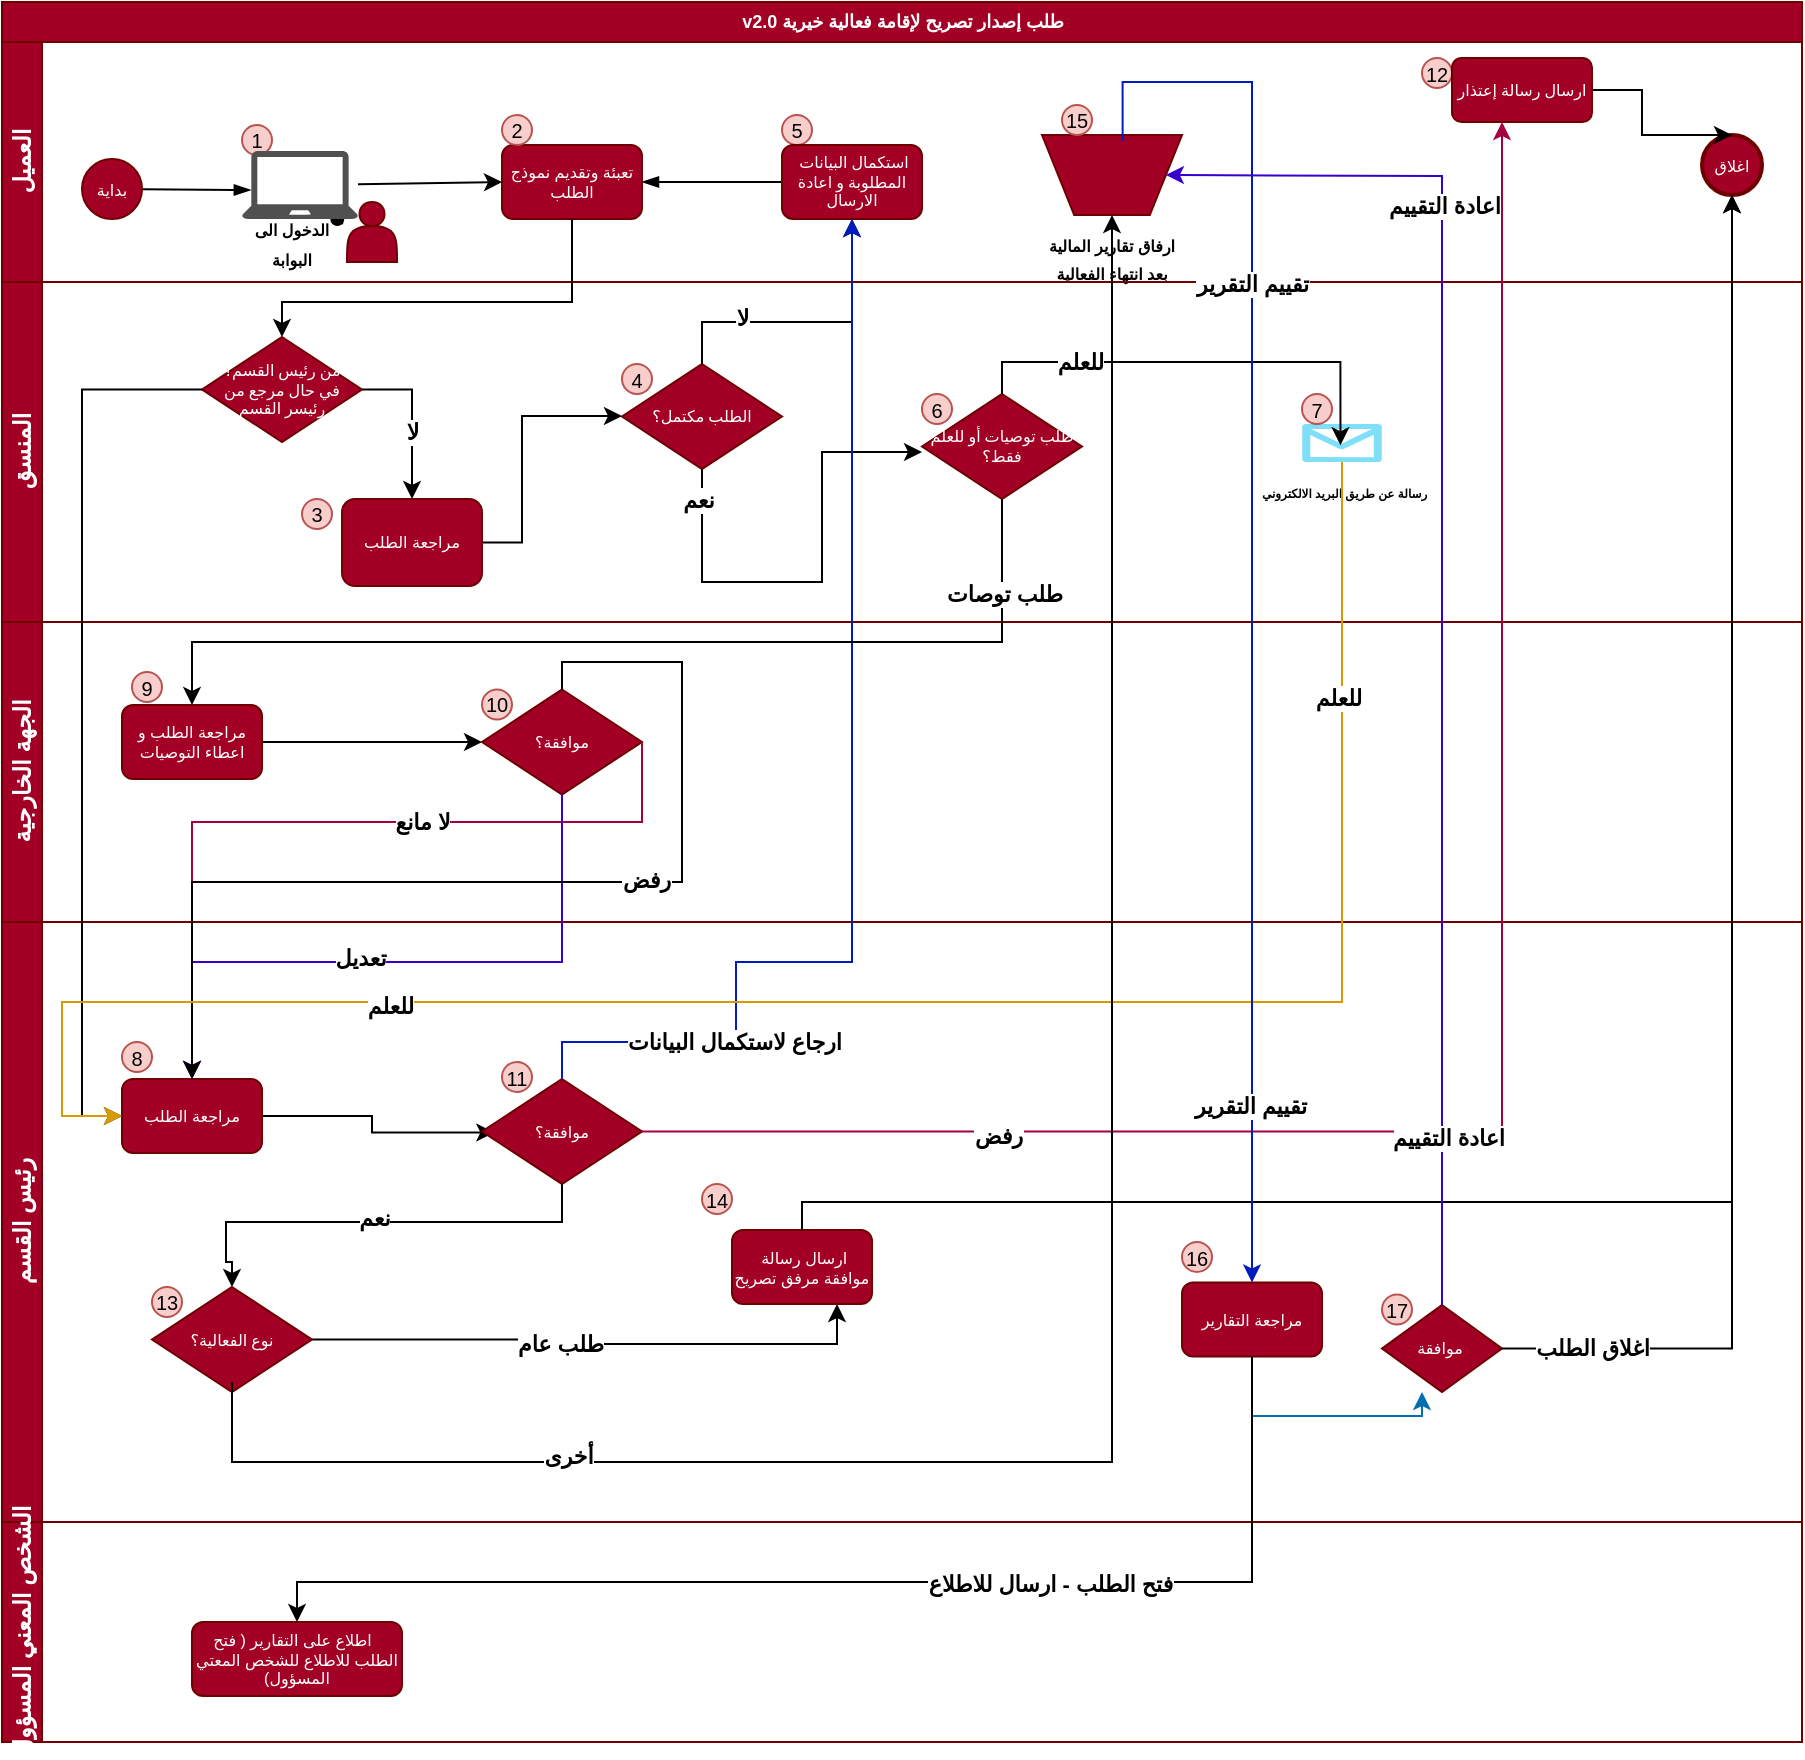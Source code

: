 <mxfile version="13.9.2" type="device"><diagram id="c7488fd3-1785-93aa-aadb-54a6760d102a" name="Page-1"><mxGraphModel dx="1019" dy="456" grid="1" gridSize="10" guides="1" tooltips="1" connect="1" arrows="1" fold="1" page="1" pageScale="1" pageWidth="1654" pageHeight="1169" background="#ffffff" math="0" shadow="0"><root><mxCell id="0"/><mxCell id="1" parent="0"/><mxCell id="2b4e8129b02d487f-1" value="&lt;span lang=&quot;AR-SA&quot; dir=&quot;RTL&quot; style=&quot;line-height: 107% ; font-family: &amp;#34;dubai&amp;#34; , sans-serif&quot;&gt;&lt;font style=&quot;font-size: 9px&quot;&gt;طلب إصدار تصريح لإقامة فعالية خيرية v2.0&lt;/font&gt;&lt;/span&gt;" style="swimlane;html=1;childLayout=stackLayout;horizontal=1;startSize=20;horizontalStack=0;rounded=0;shadow=0;labelBackgroundColor=none;strokeWidth=1;fontFamily=Verdana;fontSize=8;align=center;fillColor=#a20025;strokeColor=#6F0000;fontColor=#ffffff;" parent="1" vertex="1"><mxGeometry x="160" y="90" width="900" height="870" as="geometry"><mxRectangle x="170" y="80" width="280" height="20" as="alternateBounds"/></mxGeometry></mxCell><mxCell id="2b4e8129b02d487f-2" value="العميل" style="swimlane;html=1;startSize=20;horizontal=0;fillColor=#a20025;strokeColor=#6F0000;fontColor=#ffffff;" parent="2b4e8129b02d487f-1" vertex="1"><mxGeometry y="20" width="900" height="120" as="geometry"/></mxCell><mxCell id="KPhhI4xXO0q0EvICIsSK-14" style="edgeStyle=none;rounded=0;jumpStyle=none;orthogonalLoop=1;jettySize=auto;html=1;entryX=1;entryY=0.5;entryDx=0;entryDy=0;endArrow=blockThin;endFill=1;" parent="2b4e8129b02d487f-2" source="2b4e8129b02d487f-9" target="2b4e8129b02d487f-7" edge="1"><mxGeometry relative="1" as="geometry"/></mxCell><mxCell id="KPhhI4xXO0q0EvICIsSK-11" style="edgeStyle=none;rounded=0;jumpStyle=none;orthogonalLoop=1;jettySize=auto;html=1;entryX=0;entryY=0.5;entryDx=0;entryDy=0;endArrow=classic;endFill=1;" parent="2b4e8129b02d487f-2" source="KPhhI4xXO0q0EvICIsSK-3" target="2b4e8129b02d487f-7" edge="1"><mxGeometry relative="1" as="geometry"/></mxCell><mxCell id="KPhhI4xXO0q0EvICIsSK-13" style="edgeStyle=none;rounded=0;jumpStyle=none;orthogonalLoop=1;jettySize=auto;html=1;entryX=0.076;entryY=0.575;entryDx=0;entryDy=0;entryPerimeter=0;endArrow=blockThin;endFill=1;" parent="2b4e8129b02d487f-2" source="2b4e8129b02d487f-5" target="KPhhI4xXO0q0EvICIsSK-3" edge="1"><mxGeometry relative="1" as="geometry"/></mxCell><mxCell id="KPhhI4xXO0q0EvICIsSK-5" style="rounded=0;orthogonalLoop=1;jettySize=auto;html=1;jumpStyle=none;endArrow=oval;endFill=1;" parent="2b4e8129b02d487f-2" target="KPhhI4xXO0q0EvICIsSK-3" edge="1"><mxGeometry relative="1" as="geometry"><mxPoint x="170.397" y="91" as="sourcePoint"/></mxGeometry></mxCell><mxCell id="KPhhI4xXO0q0EvICIsSK-12" value="&lt;font style=&quot;font-size: 10px&quot;&gt;5&lt;/font&gt;" style="ellipse;whiteSpace=wrap;html=1;aspect=fixed;fillColor=#f8cecc;strokeColor=#b85450;" parent="2b4e8129b02d487f-2" vertex="1"><mxGeometry x="390" y="36.5" width="15" height="15" as="geometry"/></mxCell><mxCell id="2b4e8129b02d487f-11" value="اغلاق" style="ellipse;whiteSpace=wrap;html=1;rounded=0;shadow=0;labelBackgroundColor=none;strokeWidth=2;fontFamily=Verdana;fontSize=8;align=center;fillColor=#a20025;strokeColor=#6F0000;fontColor=#ffffff;" parent="2b4e8129b02d487f-2" vertex="1"><mxGeometry x="850" y="46.5" width="30" height="30" as="geometry"/></mxCell><mxCell id="2b4e8129b02d487f-9" value="استكمال البيانات&amp;nbsp; المطلوبة و اعادة الارسال" style="rounded=1;whiteSpace=wrap;html=1;shadow=0;labelBackgroundColor=none;strokeWidth=1;fontFamily=Verdana;fontSize=8;align=center;fillColor=#a20025;strokeColor=#6F0000;fontColor=#ffffff;" parent="2b4e8129b02d487f-2" vertex="1"><mxGeometry x="390" y="51.5" width="70" height="37" as="geometry"/></mxCell><mxCell id="2b4e8129b02d487f-5" value="بداية" style="ellipse;whiteSpace=wrap;html=1;rounded=0;shadow=0;labelBackgroundColor=none;strokeWidth=1;fontFamily=Verdana;fontSize=8;align=center;fillColor=#a20025;strokeColor=#6F0000;fontColor=#ffffff;" parent="2b4e8129b02d487f-2" vertex="1"><mxGeometry x="40" y="58.5" width="30" height="30" as="geometry"/></mxCell><mxCell id="KPhhI4xXO0q0EvICIsSK-7" value="&lt;font style=&quot;font-size: 10px&quot;&gt;1&lt;/font&gt;" style="ellipse;whiteSpace=wrap;html=1;aspect=fixed;fillColor=#f8cecc;strokeColor=#b85450;" parent="2b4e8129b02d487f-2" vertex="1"><mxGeometry x="120" y="41.5" width="15" height="15" as="geometry"/></mxCell><mxCell id="KPhhI4xXO0q0EvICIsSK-3" value="" style="pointerEvents=1;shadow=0;dashed=0;html=1;strokeColor=none;fillColor=#505050;labelPosition=center;verticalLabelPosition=bottom;verticalAlign=top;outlineConnect=0;align=center;shape=mxgraph.office.devices.laptop;" parent="2b4e8129b02d487f-2" vertex="1"><mxGeometry x="120" y="54.5" width="58" height="34" as="geometry"/></mxCell><mxCell id="2b4e8129b02d487f-7" value="&lt;font face=&quot;dubai, sans-serif&quot;&gt;تعبئة وتقديم نموذج الطلب&lt;/font&gt;" style="rounded=1;whiteSpace=wrap;html=1;shadow=0;labelBackgroundColor=none;strokeWidth=1;fontFamily=Verdana;fontSize=8;align=center;fillColor=#a20025;strokeColor=#6F0000;fontColor=#ffffff;" parent="2b4e8129b02d487f-2" vertex="1"><mxGeometry x="250" y="51.5" width="70" height="37" as="geometry"/></mxCell><mxCell id="KPhhI4xXO0q0EvICIsSK-10" value="&lt;font style=&quot;font-size: 10px&quot;&gt;2&lt;/font&gt;" style="ellipse;whiteSpace=wrap;html=1;aspect=fixed;fillColor=#f8cecc;strokeColor=#b85450;" parent="2b4e8129b02d487f-2" vertex="1"><mxGeometry x="250" y="36.5" width="15" height="15" as="geometry"/></mxCell><mxCell id="2vPmhwO70LCvBUlOEUrR-254" value="&lt;font style=&quot;font-size: 10px&quot;&gt;12&lt;/font&gt;" style="ellipse;whiteSpace=wrap;html=1;aspect=fixed;fillColor=#f8cecc;strokeColor=#b85450;" parent="2b4e8129b02d487f-2" vertex="1"><mxGeometry x="710" y="8" width="15" height="15" as="geometry"/></mxCell><mxCell id="9qjWYKIaZQUtVUHGMUiL-28" style="edgeStyle=orthogonalEdgeStyle;rounded=0;orthogonalLoop=1;jettySize=auto;html=1;entryX=0.5;entryY=0;entryDx=0;entryDy=0;exitX=1;exitY=0.5;exitDx=0;exitDy=0;" parent="2b4e8129b02d487f-2" source="2vPmhwO70LCvBUlOEUrR-251" target="2b4e8129b02d487f-11" edge="1"><mxGeometry relative="1" as="geometry"><Array as="points"><mxPoint x="820" y="24"/></Array></mxGeometry></mxCell><mxCell id="2vPmhwO70LCvBUlOEUrR-251" value="ارسال رسالة إعتذار" style="whiteSpace=wrap;html=1;rounded=1;shadow=0;fontFamily=Verdana;fontSize=8;fontColor=#ffffff;strokeColor=#6F0000;strokeWidth=1;fillColor=#a20025;" parent="2b4e8129b02d487f-2" vertex="1"><mxGeometry x="725" y="8" width="70" height="32" as="geometry"/></mxCell><mxCell id="2vPmhwO70LCvBUlOEUrR-1" value="" style="shape=actor;whiteSpace=wrap;html=1;fillColor=#a20025;strokeColor=#6F0000;fontColor=#ffffff;" parent="2b4e8129b02d487f-2" vertex="1"><mxGeometry x="172.5" y="80" width="25" height="30" as="geometry"/></mxCell><mxCell id="KPhhI4xXO0q0EvICIsSK-6" value="&lt;font style=&quot;font-size: 8px&quot;&gt;&lt;b&gt;الدخول الى البوابة&lt;/b&gt;&lt;/font&gt;" style="text;html=1;strokeColor=none;fillColor=none;align=center;verticalAlign=middle;whiteSpace=wrap;rounded=0;" parent="2b4e8129b02d487f-2" vertex="1"><mxGeometry x="120" y="90" width="50" height="20" as="geometry"/></mxCell><mxCell id="_yqVlONBpQ-0yX5bSwiw-34" value="&lt;font color=&quot;#000000&quot; size=&quot;1&quot;&gt;&lt;b style=&quot;font-size: 8px&quot;&gt;ارفاق تقارير المالية بعد انتهاء الفعالية&lt;/b&gt;&lt;/font&gt;" style="verticalLabelPosition=bottom;verticalAlign=top;html=1;shape=trapezoid;perimeter=trapezoidPerimeter;whiteSpace=wrap;size=0.23;arcSize=10;flipV=1;fillColor=#a20025;strokeColor=#6F0000;fontColor=#ffffff;" parent="2b4e8129b02d487f-2" vertex="1"><mxGeometry x="520" y="46.5" width="70" height="40" as="geometry"/></mxCell><mxCell id="_yqVlONBpQ-0yX5bSwiw-37" value="&lt;font style=&quot;font-size: 10px&quot;&gt;15&lt;/font&gt;" style="ellipse;whiteSpace=wrap;html=1;aspect=fixed;fillColor=#f8cecc;strokeColor=#b85450;" parent="2b4e8129b02d487f-2" vertex="1"><mxGeometry x="530" y="31.5" width="15" height="15" as="geometry"/></mxCell><mxCell id="2b4e8129b02d487f-3" value="المنسق" style="swimlane;html=1;startSize=20;horizontal=0;fillColor=#a20025;strokeColor=#6F0000;fontColor=#ffffff;" parent="2b4e8129b02d487f-1" vertex="1"><mxGeometry y="140" width="900" height="170" as="geometry"><mxRectangle y="140" width="760" height="20" as="alternateBounds"/></mxGeometry></mxCell><mxCell id="2vPmhwO70LCvBUlOEUrR-104" value="&lt;font style=&quot;font-size: 10px&quot;&gt;4&lt;/font&gt;" style="ellipse;whiteSpace=wrap;html=1;aspect=fixed;fillColor=#f8cecc;strokeColor=#b85450;" parent="2b4e8129b02d487f-3" vertex="1"><mxGeometry x="310" y="41" width="15" height="15" as="geometry"/></mxCell><mxCell id="KPhhI4xXO0q0EvICIsSK-17" value="&lt;font style=&quot;font-size: 10px&quot;&gt;3&lt;/font&gt;" style="ellipse;whiteSpace=wrap;html=1;aspect=fixed;fillColor=#f8cecc;strokeColor=#b85450;" parent="2b4e8129b02d487f-3" vertex="1"><mxGeometry x="150" y="108.5" width="15" height="15" as="geometry"/></mxCell><mxCell id="2vPmhwO70LCvBUlOEUrR-84" value="الطلب مكتمل؟" style="strokeWidth=1;html=1;shape=mxgraph.flowchart.decision;whiteSpace=wrap;rounded=1;shadow=0;labelBackgroundColor=none;fontFamily=Verdana;fontSize=8;align=center;fillColor=#a20025;strokeColor=#6F0000;fontColor=#ffffff;" parent="2b4e8129b02d487f-3" vertex="1"><mxGeometry x="310" y="41" width="80" height="52.5" as="geometry"/></mxCell><mxCell id="NlYpHI1q_w7bWbI7-Xtg-11" style="edgeStyle=orthogonalEdgeStyle;rounded=0;orthogonalLoop=1;jettySize=auto;html=1;exitX=1;exitY=0.5;exitDx=0;exitDy=0;" parent="2b4e8129b02d487f-3" source="2b4e8129b02d487f-12" target="2vPmhwO70LCvBUlOEUrR-84" edge="1"><mxGeometry relative="1" as="geometry"><Array as="points"><mxPoint x="260" y="130"/><mxPoint x="260" y="67"/></Array></mxGeometry></mxCell><mxCell id="2b4e8129b02d487f-12" value="&lt;font face=&quot;dubai, sans-serif&quot;&gt;مراجعة الطلب&lt;/font&gt;" style="rounded=1;whiteSpace=wrap;html=1;shadow=0;labelBackgroundColor=none;strokeWidth=1;fontFamily=Verdana;fontSize=8;align=center;fillColor=#a20025;strokeColor=#6F0000;fontColor=#ffffff;" parent="2b4e8129b02d487f-3" vertex="1"><mxGeometry x="170" y="108.5" width="70" height="43.5" as="geometry"/></mxCell><mxCell id="NlYpHI1q_w7bWbI7-Xtg-9" style="edgeStyle=orthogonalEdgeStyle;rounded=0;orthogonalLoop=1;jettySize=auto;html=1;exitX=1;exitY=0.5;exitDx=0;exitDy=0;exitPerimeter=0;" parent="2b4e8129b02d487f-3" source="NlYpHI1q_w7bWbI7-Xtg-1" target="2b4e8129b02d487f-12" edge="1"><mxGeometry relative="1" as="geometry"/></mxCell><mxCell id="NlYpHI1q_w7bWbI7-Xtg-10" value="&lt;b&gt;لا&lt;/b&gt;" style="edgeLabel;html=1;align=center;verticalAlign=middle;resizable=0;points=[];" parent="NlYpHI1q_w7bWbI7-Xtg-9" vertex="1" connectable="0"><mxGeometry x="0.138" relative="1" as="geometry"><mxPoint as="offset"/></mxGeometry></mxCell><mxCell id="NlYpHI1q_w7bWbI7-Xtg-1" value="من رئيس القسم؟&lt;br&gt;في حال مرجع من رئيسر القسم" style="strokeWidth=1;html=1;shape=mxgraph.flowchart.decision;whiteSpace=wrap;rounded=1;shadow=0;labelBackgroundColor=none;fontFamily=Verdana;fontSize=8;align=center;fillColor=#a20025;strokeColor=#6F0000;fontColor=#ffffff;" parent="2b4e8129b02d487f-3" vertex="1"><mxGeometry x="100" y="27.5" width="80" height="52.5" as="geometry"/></mxCell><mxCell id="_yqVlONBpQ-0yX5bSwiw-1" value="طلب توصيات أو للعلم فقط؟" style="strokeWidth=1;html=1;shape=mxgraph.flowchart.decision;whiteSpace=wrap;rounded=1;shadow=0;labelBackgroundColor=none;fontFamily=Verdana;fontSize=8;align=center;fillColor=#a20025;strokeColor=#6F0000;fontColor=#ffffff;" parent="2b4e8129b02d487f-3" vertex="1"><mxGeometry x="460" y="56" width="80" height="52.5" as="geometry"/></mxCell><mxCell id="79bHaIBSPakPz-lA5chX-1" style="edgeStyle=orthogonalEdgeStyle;rounded=0;orthogonalLoop=1;jettySize=auto;html=1;exitX=0.5;exitY=1;exitDx=0;exitDy=0;exitPerimeter=0;" parent="2b4e8129b02d487f-3" source="2vPmhwO70LCvBUlOEUrR-84" target="_yqVlONBpQ-0yX5bSwiw-1" edge="1"><mxGeometry relative="1" as="geometry"><Array as="points"><mxPoint x="350" y="150"/><mxPoint x="410" y="150"/><mxPoint x="410" y="85"/></Array></mxGeometry></mxCell><mxCell id="79bHaIBSPakPz-lA5chX-2" value="&lt;b&gt;نعم&lt;/b&gt;" style="edgeLabel;html=1;align=center;verticalAlign=middle;resizable=0;points=[];" parent="79bHaIBSPakPz-lA5chX-1" vertex="1" connectable="0"><mxGeometry x="-0.864" y="-2" relative="1" as="geometry"><mxPoint as="offset"/></mxGeometry></mxCell><mxCell id="_yqVlONBpQ-0yX5bSwiw-3" value="&lt;span lang=&quot;AR-SA&quot; dir=&quot;RTL&quot; style=&quot;line-height: 107% ; font-family: &amp;#34;dubai&amp;#34; , sans-serif&quot;&gt;&lt;b&gt;&lt;font style=&quot;font-size: 6px&quot;&gt;رسالة عن طريق البريد الالكتروني&amp;nbsp;&lt;/font&gt;&lt;/b&gt;&lt;/span&gt;" style="verticalLabelPosition=bottom;html=1;verticalAlign=top;align=center;strokeColor=none;fillColor=#00BEF2;shape=mxgraph.azure.message;pointerEvents=1;" parent="2b4e8129b02d487f-3" vertex="1"><mxGeometry x="650" y="71" width="40" height="19" as="geometry"/></mxCell><mxCell id="_yqVlONBpQ-0yX5bSwiw-7" style="edgeStyle=orthogonalEdgeStyle;rounded=0;orthogonalLoop=1;jettySize=auto;html=1;entryX=0.481;entryY=0.557;entryDx=0;entryDy=0;entryPerimeter=0;exitX=0.5;exitY=0;exitDx=0;exitDy=0;exitPerimeter=0;" parent="2b4e8129b02d487f-3" source="_yqVlONBpQ-0yX5bSwiw-1" target="_yqVlONBpQ-0yX5bSwiw-3" edge="1"><mxGeometry relative="1" as="geometry"><mxPoint x="540" y="76.014" as="sourcePoint"/><mxPoint x="616.96" y="74.524" as="targetPoint"/><Array as="points"><mxPoint x="500" y="40"/><mxPoint x="669" y="40"/></Array></mxGeometry></mxCell><mxCell id="_yqVlONBpQ-0yX5bSwiw-10" value="&lt;b&gt;للعلم&lt;/b&gt;" style="edgeLabel;html=1;align=center;verticalAlign=middle;resizable=0;points=[];" parent="_yqVlONBpQ-0yX5bSwiw-7" vertex="1" connectable="0"><mxGeometry x="0.185" y="32" relative="1" as="geometry"><mxPoint x="-79.64" y="32" as="offset"/></mxGeometry></mxCell><mxCell id="_yqVlONBpQ-0yX5bSwiw-14" value="&lt;font style=&quot;font-size: 10px&quot;&gt;6&lt;/font&gt;" style="ellipse;whiteSpace=wrap;html=1;aspect=fixed;fillColor=#f8cecc;strokeColor=#b85450;" parent="2b4e8129b02d487f-3" vertex="1"><mxGeometry x="460" y="56" width="15" height="15" as="geometry"/></mxCell><mxCell id="_yqVlONBpQ-0yX5bSwiw-15" value="&lt;font style=&quot;font-size: 10px&quot;&gt;7&lt;/font&gt;" style="ellipse;whiteSpace=wrap;html=1;aspect=fixed;fillColor=#f8cecc;strokeColor=#b85450;" parent="2b4e8129b02d487f-3" vertex="1"><mxGeometry x="650" y="56" width="15" height="15" as="geometry"/></mxCell><mxCell id="2vPmhwO70LCvBUlOEUrR-54" value="الجهة الخارجية" style="swimlane;html=1;startSize=20;horizontal=0;fillColor=#a20025;strokeColor=#6F0000;fontColor=#ffffff;" parent="2b4e8129b02d487f-1" vertex="1"><mxGeometry y="310" width="900" height="150" as="geometry"/></mxCell><mxCell id="2vPmhwO70LCvBUlOEUrR-58" value="&lt;font style=&quot;font-size: 10px&quot;&gt;9&lt;/font&gt;" style="ellipse;whiteSpace=wrap;html=1;aspect=fixed;fillColor=#f8cecc;strokeColor=#b85450;" parent="2vPmhwO70LCvBUlOEUrR-54" vertex="1"><mxGeometry x="65" y="25" width="15" height="15" as="geometry"/></mxCell><mxCell id="2vPmhwO70LCvBUlOEUrR-109" style="edgeStyle=orthogonalEdgeStyle;rounded=0;orthogonalLoop=1;jettySize=auto;html=1;fontSize=8;" parent="2vPmhwO70LCvBUlOEUrR-54" source="2vPmhwO70LCvBUlOEUrR-59" target="2vPmhwO70LCvBUlOEUrR-108" edge="1"><mxGeometry relative="1" as="geometry"/></mxCell><mxCell id="2vPmhwO70LCvBUlOEUrR-112" value="&lt;font style=&quot;font-size: 10px&quot;&gt;10&lt;/font&gt;" style="ellipse;whiteSpace=wrap;html=1;aspect=fixed;fillColor=#f8cecc;strokeColor=#b85450;" parent="2vPmhwO70LCvBUlOEUrR-54" vertex="1"><mxGeometry x="240" y="33.75" width="15" height="15" as="geometry"/></mxCell><mxCell id="2vPmhwO70LCvBUlOEUrR-108" value="موافقة؟" style="strokeWidth=1;html=1;shape=mxgraph.flowchart.decision;whiteSpace=wrap;rounded=1;shadow=0;labelBackgroundColor=none;fontFamily=Verdana;fontSize=8;align=center;fillColor=#a20025;strokeColor=#6F0000;fontColor=#ffffff;" parent="2vPmhwO70LCvBUlOEUrR-54" vertex="1"><mxGeometry x="240" y="33.75" width="80" height="52.5" as="geometry"/></mxCell><mxCell id="2vPmhwO70LCvBUlOEUrR-59" value="&lt;span lang=&quot;AR-SA&quot; dir=&quot;RTL&quot; style=&quot;line-height: 107% ; font-family: &amp;#34;dubai&amp;#34; , sans-serif&quot;&gt;&lt;font style=&quot;font-size: 8px&quot;&gt;مراجعة الطلب و اعطاء التوصيات&lt;/font&gt;&lt;/span&gt;" style="rounded=1;whiteSpace=wrap;html=1;shadow=0;labelBackgroundColor=none;strokeWidth=1;fontFamily=Verdana;fontSize=8;align=center;fillColor=#a20025;strokeColor=#6F0000;fontColor=#ffffff;" parent="2vPmhwO70LCvBUlOEUrR-54" vertex="1"><mxGeometry x="60" y="41.5" width="70" height="37" as="geometry"/></mxCell><mxCell id="9qjWYKIaZQUtVUHGMUiL-2" style="edgeStyle=orthogonalEdgeStyle;rounded=0;orthogonalLoop=1;jettySize=auto;html=1;entryX=0.5;entryY=1;entryDx=0;entryDy=0;" parent="2b4e8129b02d487f-1" source="2vPmhwO70LCvBUlOEUrR-84" target="2b4e8129b02d487f-9" edge="1"><mxGeometry relative="1" as="geometry"><Array as="points"><mxPoint x="350" y="160"/><mxPoint x="425" y="160"/></Array></mxGeometry></mxCell><mxCell id="9qjWYKIaZQUtVUHGMUiL-3" value="&lt;b&gt;لا&lt;/b&gt;" style="edgeLabel;html=1;align=center;verticalAlign=middle;resizable=0;points=[];" parent="9qjWYKIaZQUtVUHGMUiL-2" vertex="1" connectable="0"><mxGeometry x="-0.454" y="2" relative="1" as="geometry"><mxPoint as="offset"/></mxGeometry></mxCell><mxCell id="Q4lTZ7tScbixVf-MBjZn-1" value="رئيس القسم" style="swimlane;html=1;startSize=20;horizontal=0;fillColor=#a20025;strokeColor=#6F0000;fontColor=#ffffff;" parent="2b4e8129b02d487f-1" vertex="1"><mxGeometry y="460" width="900" height="300" as="geometry"/></mxCell><mxCell id="Q4lTZ7tScbixVf-MBjZn-3" value="&lt;font style=&quot;font-size: 10px&quot;&gt;8&lt;/font&gt;" style="ellipse;whiteSpace=wrap;html=1;aspect=fixed;fillColor=#f8cecc;strokeColor=#b85450;" parent="Q4lTZ7tScbixVf-MBjZn-1" vertex="1"><mxGeometry x="60" y="60" width="15" height="15" as="geometry"/></mxCell><mxCell id="Q4lTZ7tScbixVf-MBjZn-4" value="&lt;font style=&quot;font-size: 10px&quot;&gt;11&lt;/font&gt;" style="ellipse;whiteSpace=wrap;html=1;aspect=fixed;fillColor=#f8cecc;strokeColor=#b85450;" parent="Q4lTZ7tScbixVf-MBjZn-1" vertex="1"><mxGeometry x="250" y="70" width="15" height="15" as="geometry"/></mxCell><mxCell id="Q4lTZ7tScbixVf-MBjZn-5" style="edgeStyle=orthogonalEdgeStyle;rounded=0;orthogonalLoop=1;jettySize=auto;html=1;entryX=0.077;entryY=0.51;entryDx=0;entryDy=0;entryPerimeter=0;" parent="Q4lTZ7tScbixVf-MBjZn-1" source="Q4lTZ7tScbixVf-MBjZn-7" target="Q4lTZ7tScbixVf-MBjZn-10" edge="1"><mxGeometry relative="1" as="geometry"/></mxCell><mxCell id="Q4lTZ7tScbixVf-MBjZn-7" value="&lt;span lang=&quot;AR-SA&quot; dir=&quot;RTL&quot; style=&quot;line-height: 107% ; font-family: &amp;#34;dubai&amp;#34; , sans-serif&quot;&gt;&lt;font style=&quot;font-size: 8px&quot;&gt;مراجعة الطلب&lt;/font&gt;&lt;/span&gt;" style="rounded=1;whiteSpace=wrap;html=1;shadow=0;labelBackgroundColor=none;strokeWidth=1;fontFamily=Verdana;fontSize=8;align=center;fillColor=#a20025;strokeColor=#6F0000;fontColor=#ffffff;" parent="Q4lTZ7tScbixVf-MBjZn-1" vertex="1"><mxGeometry x="60" y="78.5" width="70" height="37" as="geometry"/></mxCell><mxCell id="Q4lTZ7tScbixVf-MBjZn-10" value="موافقة؟" style="strokeWidth=1;html=1;shape=mxgraph.flowchart.decision;whiteSpace=wrap;rounded=1;shadow=0;labelBackgroundColor=none;fontFamily=Verdana;fontSize=8;align=center;fillColor=#a20025;strokeColor=#6F0000;fontColor=#ffffff;" parent="Q4lTZ7tScbixVf-MBjZn-1" vertex="1"><mxGeometry x="240" y="78.5" width="80" height="52.5" as="geometry"/></mxCell><mxCell id="_yqVlONBpQ-0yX5bSwiw-21" value="&lt;span lang=&quot;AR-SA&quot; dir=&quot;RTL&quot; style=&quot;line-height: 107% ; font-family: &amp;#34;dubai&amp;#34; , sans-serif&quot;&gt;&lt;font style=&quot;font-size: 8px&quot;&gt;مراجعة التقارير&lt;/font&gt;&lt;/span&gt;" style="rounded=1;whiteSpace=wrap;html=1;shadow=0;labelBackgroundColor=none;strokeWidth=1;fontFamily=Verdana;fontSize=8;align=center;fillColor=#a20025;strokeColor=#6F0000;fontColor=#ffffff;" parent="Q4lTZ7tScbixVf-MBjZn-1" vertex="1"><mxGeometry x="590" y="180.25" width="70" height="37" as="geometry"/></mxCell><mxCell id="_yqVlONBpQ-0yX5bSwiw-19" value="&lt;font style=&quot;font-size: 10px&quot;&gt;16&lt;/font&gt;" style="ellipse;whiteSpace=wrap;html=1;aspect=fixed;fillColor=#f8cecc;strokeColor=#b85450;" parent="Q4lTZ7tScbixVf-MBjZn-1" vertex="1"><mxGeometry x="590" y="160" width="15" height="15" as="geometry"/></mxCell><mxCell id="_yqVlONBpQ-0yX5bSwiw-22" value="موافقة&amp;nbsp;" style="strokeWidth=1;html=1;shape=mxgraph.flowchart.decision;whiteSpace=wrap;rounded=1;shadow=0;labelBackgroundColor=none;fontFamily=Verdana;fontSize=8;align=center;fillColor=#a20025;strokeColor=#6F0000;fontColor=#ffffff;" parent="Q4lTZ7tScbixVf-MBjZn-1" vertex="1"><mxGeometry x="690" y="191.5" width="60" height="43.5" as="geometry"/></mxCell><mxCell id="2vPmhwO70LCvBUlOEUrR-253" value="&lt;font style=&quot;font-size: 10px&quot;&gt;17&lt;/font&gt;" style="ellipse;whiteSpace=wrap;html=1;aspect=fixed;fillColor=#f8cecc;strokeColor=#b85450;" parent="Q4lTZ7tScbixVf-MBjZn-1" vertex="1"><mxGeometry x="690" y="186.25" width="15" height="15" as="geometry"/></mxCell><mxCell id="_yqVlONBpQ-0yX5bSwiw-42" style="edgeStyle=orthogonalEdgeStyle;rounded=0;orthogonalLoop=1;jettySize=auto;html=1;fillColor=#1ba1e2;strokeColor=#006EAF;" parent="Q4lTZ7tScbixVf-MBjZn-1" source="_yqVlONBpQ-0yX5bSwiw-21" target="_yqVlONBpQ-0yX5bSwiw-22" edge="1"><mxGeometry relative="1" as="geometry"><Array as="points"><mxPoint x="625" y="247"/><mxPoint x="710" y="247"/></Array></mxGeometry></mxCell><mxCell id="oWFugg66XFUJCRYMxtgt-11" style="edgeStyle=orthogonalEdgeStyle;rounded=0;orthogonalLoop=1;jettySize=auto;html=1;entryX=0.75;entryY=1;entryDx=0;entryDy=0;" edge="1" parent="Q4lTZ7tScbixVf-MBjZn-1" source="_yqVlONBpQ-0yX5bSwiw-25" target="2vPmhwO70LCvBUlOEUrR-237"><mxGeometry relative="1" as="geometry"/></mxCell><mxCell id="oWFugg66XFUJCRYMxtgt-12" value="&lt;b&gt;طلب عام&lt;/b&gt;" style="edgeLabel;html=1;align=center;verticalAlign=middle;resizable=0;points=[];" vertex="1" connectable="0" parent="oWFugg66XFUJCRYMxtgt-11"><mxGeometry x="-0.114" relative="1" as="geometry"><mxPoint as="offset"/></mxGeometry></mxCell><mxCell id="_yqVlONBpQ-0yX5bSwiw-25" value="نوع الفعالية؟" style="strokeWidth=1;html=1;shape=mxgraph.flowchart.decision;whiteSpace=wrap;rounded=1;shadow=0;labelBackgroundColor=none;fontFamily=Verdana;fontSize=8;align=center;fillColor=#a20025;strokeColor=#6F0000;fontColor=#ffffff;" parent="Q4lTZ7tScbixVf-MBjZn-1" vertex="1"><mxGeometry x="75" y="182.5" width="80" height="52.5" as="geometry"/></mxCell><mxCell id="_yqVlONBpQ-0yX5bSwiw-26" value="&lt;font style=&quot;font-size: 10px&quot;&gt;13&lt;/font&gt;" style="ellipse;whiteSpace=wrap;html=1;aspect=fixed;fillColor=#f8cecc;strokeColor=#b85450;" parent="Q4lTZ7tScbixVf-MBjZn-1" vertex="1"><mxGeometry x="75" y="182.5" width="15" height="15" as="geometry"/></mxCell><mxCell id="_yqVlONBpQ-0yX5bSwiw-28" style="edgeStyle=orthogonalEdgeStyle;rounded=0;orthogonalLoop=1;jettySize=auto;html=1;entryX=0.5;entryY=0;entryDx=0;entryDy=0;entryPerimeter=0;" parent="Q4lTZ7tScbixVf-MBjZn-1" source="Q4lTZ7tScbixVf-MBjZn-10" target="_yqVlONBpQ-0yX5bSwiw-25" edge="1"><mxGeometry relative="1" as="geometry"><Array as="points"><mxPoint x="280" y="150"/><mxPoint x="112" y="150"/><mxPoint x="112" y="170"/><mxPoint x="115" y="170"/></Array></mxGeometry></mxCell><mxCell id="_yqVlONBpQ-0yX5bSwiw-29" value="&lt;b&gt;نعم&lt;/b&gt;" style="edgeLabel;html=1;align=center;verticalAlign=middle;resizable=0;points=[];" parent="_yqVlONBpQ-0yX5bSwiw-28" vertex="1" connectable="0"><mxGeometry x="0.019" y="-2" relative="1" as="geometry"><mxPoint as="offset"/></mxGeometry></mxCell><mxCell id="_yqVlONBpQ-0yX5bSwiw-18" value="&lt;font style=&quot;font-size: 10px&quot;&gt;14&lt;/font&gt;" style="ellipse;whiteSpace=wrap;html=1;aspect=fixed;fillColor=#f8cecc;strokeColor=#b85450;" parent="Q4lTZ7tScbixVf-MBjZn-1" vertex="1"><mxGeometry x="350" y="131" width="15" height="15" as="geometry"/></mxCell><mxCell id="2vPmhwO70LCvBUlOEUrR-237" value="&lt;font face=&quot;dubai, sans-serif&quot;&gt;&amp;nbsp;ارسال رسالة موافقة مرفق تصريح&lt;/font&gt;" style="rounded=1;whiteSpace=wrap;html=1;shadow=0;labelBackgroundColor=none;strokeWidth=1;fontFamily=Verdana;fontSize=8;align=center;fillColor=#a20025;strokeColor=#6F0000;fontColor=#ffffff;" parent="Q4lTZ7tScbixVf-MBjZn-1" vertex="1"><mxGeometry x="365" y="154" width="70" height="37" as="geometry"/></mxCell><mxCell id="Q4lTZ7tScbixVf-MBjZn-11" style="edgeStyle=orthogonalEdgeStyle;rounded=0;orthogonalLoop=1;jettySize=auto;html=1;exitX=1;exitY=0.5;exitDx=0;exitDy=0;exitPerimeter=0;fillColor=#d80073;strokeColor=#A50040;" parent="2b4e8129b02d487f-1" source="2vPmhwO70LCvBUlOEUrR-108" target="Q4lTZ7tScbixVf-MBjZn-7" edge="1"><mxGeometry relative="1" as="geometry"><Array as="points"><mxPoint x="320" y="410"/><mxPoint x="95" y="410"/></Array></mxGeometry></mxCell><mxCell id="Q4lTZ7tScbixVf-MBjZn-12" value="&lt;b&gt;لا مانع&lt;/b&gt;" style="edgeLabel;html=1;align=center;verticalAlign=middle;resizable=0;points=[];" parent="Q4lTZ7tScbixVf-MBjZn-11" vertex="1" connectable="0"><mxGeometry x="-0.238" relative="1" as="geometry"><mxPoint as="offset"/></mxGeometry></mxCell><mxCell id="Q4lTZ7tScbixVf-MBjZn-15" style="edgeStyle=orthogonalEdgeStyle;rounded=0;orthogonalLoop=1;jettySize=auto;html=1;fillColor=#6a00ff;strokeColor=#3700CC;" parent="2b4e8129b02d487f-1" source="2vPmhwO70LCvBUlOEUrR-108" target="Q4lTZ7tScbixVf-MBjZn-7" edge="1"><mxGeometry relative="1" as="geometry"><Array as="points"><mxPoint x="280" y="480"/><mxPoint x="95" y="480"/></Array></mxGeometry></mxCell><mxCell id="Q4lTZ7tScbixVf-MBjZn-16" value="&lt;b&gt;تعديل&lt;/b&gt;" style="edgeLabel;html=1;align=center;verticalAlign=middle;resizable=0;points=[];" parent="Q4lTZ7tScbixVf-MBjZn-15" vertex="1" connectable="0"><mxGeometry x="0.13" y="-2" relative="1" as="geometry"><mxPoint as="offset"/></mxGeometry></mxCell><mxCell id="NlYpHI1q_w7bWbI7-Xtg-8" style="edgeStyle=orthogonalEdgeStyle;rounded=0;orthogonalLoop=1;jettySize=auto;html=1;entryX=0.5;entryY=0;entryDx=0;entryDy=0;entryPerimeter=0;" parent="2b4e8129b02d487f-1" source="2b4e8129b02d487f-7" target="NlYpHI1q_w7bWbI7-Xtg-1" edge="1"><mxGeometry relative="1" as="geometry"><Array as="points"><mxPoint x="285" y="150"/><mxPoint x="140" y="150"/></Array></mxGeometry></mxCell><mxCell id="NlYpHI1q_w7bWbI7-Xtg-12" style="edgeStyle=orthogonalEdgeStyle;rounded=0;orthogonalLoop=1;jettySize=auto;html=1;" parent="2b4e8129b02d487f-1" source="NlYpHI1q_w7bWbI7-Xtg-1" target="Q4lTZ7tScbixVf-MBjZn-7" edge="1"><mxGeometry relative="1" as="geometry"><Array as="points"><mxPoint x="40" y="194"/><mxPoint x="40" y="557"/></Array></mxGeometry></mxCell><mxCell id="NlYpHI1q_w7bWbI7-Xtg-13" style="edgeStyle=orthogonalEdgeStyle;rounded=0;orthogonalLoop=1;jettySize=auto;html=1;entryX=0.5;entryY=0;entryDx=0;entryDy=0;exitX=0.5;exitY=0;exitDx=0;exitDy=0;exitPerimeter=0;" parent="2b4e8129b02d487f-1" source="2vPmhwO70LCvBUlOEUrR-108" target="Q4lTZ7tScbixVf-MBjZn-7" edge="1"><mxGeometry relative="1" as="geometry"><Array as="points"><mxPoint x="280" y="330"/><mxPoint x="340" y="330"/><mxPoint x="340" y="440"/><mxPoint x="95" y="440"/></Array></mxGeometry></mxCell><mxCell id="NlYpHI1q_w7bWbI7-Xtg-14" value="&lt;b&gt;رفض&lt;/b&gt;" style="edgeLabel;html=1;align=center;verticalAlign=middle;resizable=0;points=[];" parent="NlYpHI1q_w7bWbI7-Xtg-13" vertex="1" connectable="0"><mxGeometry x="-0.231" y="-1" relative="1" as="geometry"><mxPoint as="offset"/></mxGeometry></mxCell><mxCell id="Q4lTZ7tScbixVf-MBjZn-17" style="edgeStyle=orthogonalEdgeStyle;rounded=0;orthogonalLoop=1;jettySize=auto;html=1;entryX=0.5;entryY=1;entryDx=0;entryDy=0;exitX=0.5;exitY=0;exitDx=0;exitDy=0;exitPerimeter=0;fillColor=#0050ef;strokeColor=#001DBC;" parent="2b4e8129b02d487f-1" source="Q4lTZ7tScbixVf-MBjZn-10" target="2b4e8129b02d487f-9" edge="1"><mxGeometry relative="1" as="geometry"><Array as="points"><mxPoint x="280" y="520"/><mxPoint x="367" y="520"/><mxPoint x="367" y="480"/><mxPoint x="425" y="480"/></Array><mxPoint x="337.48" y="590.999" as="sourcePoint"/><mxPoint x="442.514" y="134.74" as="targetPoint"/></mxGeometry></mxCell><mxCell id="Q4lTZ7tScbixVf-MBjZn-18" value="&lt;b&gt;ارجاع لاستكمال البيانات&lt;/b&gt;" style="edgeLabel;html=1;align=center;verticalAlign=middle;resizable=0;points=[];" parent="Q4lTZ7tScbixVf-MBjZn-17" vertex="1" connectable="0"><mxGeometry x="-0.586" y="1" relative="1" as="geometry"><mxPoint y="13.16" as="offset"/></mxGeometry></mxCell><mxCell id="NlYpHI1q_w7bWbI7-Xtg-22" style="edgeStyle=orthogonalEdgeStyle;rounded=0;orthogonalLoop=1;jettySize=auto;html=1;fillColor=#d80073;strokeColor=#A50040;" parent="2b4e8129b02d487f-1" source="Q4lTZ7tScbixVf-MBjZn-10" target="2vPmhwO70LCvBUlOEUrR-251" edge="1"><mxGeometry relative="1" as="geometry"><Array as="points"><mxPoint x="750" y="565"/></Array><mxPoint x="330" y="724.25" as="sourcePoint"/></mxGeometry></mxCell><mxCell id="NlYpHI1q_w7bWbI7-Xtg-23" value="&lt;b&gt;رفض&lt;/b&gt;" style="edgeLabel;html=1;align=center;verticalAlign=middle;resizable=0;points=[];" parent="NlYpHI1q_w7bWbI7-Xtg-22" vertex="1" connectable="0"><mxGeometry x="-0.62" y="-2" relative="1" as="geometry"><mxPoint as="offset"/></mxGeometry></mxCell><mxCell id="_yqVlONBpQ-0yX5bSwiw-9" style="edgeStyle=orthogonalEdgeStyle;rounded=0;orthogonalLoop=1;jettySize=auto;html=1;fillColor=#ffe6cc;strokeColor=#d79b00;" parent="2b4e8129b02d487f-1" source="_yqVlONBpQ-0yX5bSwiw-3" target="Q4lTZ7tScbixVf-MBjZn-7" edge="1"><mxGeometry relative="1" as="geometry"><Array as="points"><mxPoint x="670" y="500"/><mxPoint x="30" y="500"/><mxPoint x="30" y="557"/></Array></mxGeometry></mxCell><mxCell id="_yqVlONBpQ-0yX5bSwiw-16" value="&lt;b&gt;للعلم&lt;/b&gt;" style="edgeLabel;html=1;align=center;verticalAlign=middle;resizable=0;points=[];" parent="_yqVlONBpQ-0yX5bSwiw-9" vertex="1" connectable="0"><mxGeometry x="0.496" y="2" relative="1" as="geometry"><mxPoint as="offset"/></mxGeometry></mxCell><mxCell id="_yqVlONBpQ-0yX5bSwiw-41" value="&lt;b&gt;للعلم&lt;/b&gt;" style="edgeLabel;html=1;align=center;verticalAlign=middle;resizable=0;points=[];" parent="_yqVlONBpQ-0yX5bSwiw-9" vertex="1" connectable="0"><mxGeometry x="-0.764" y="-2" relative="1" as="geometry"><mxPoint as="offset"/></mxGeometry></mxCell><mxCell id="_yqVlONBpQ-0yX5bSwiw-11" style="edgeStyle=orthogonalEdgeStyle;rounded=0;orthogonalLoop=1;jettySize=auto;html=1;" parent="2b4e8129b02d487f-1" source="_yqVlONBpQ-0yX5bSwiw-1" target="2vPmhwO70LCvBUlOEUrR-59" edge="1"><mxGeometry relative="1" as="geometry"><Array as="points"><mxPoint x="500" y="320"/><mxPoint x="95" y="320"/></Array></mxGeometry></mxCell><mxCell id="_yqVlONBpQ-0yX5bSwiw-13" value="&lt;b&gt;طلب توصات&lt;/b&gt;" style="edgeLabel;html=1;align=center;verticalAlign=middle;resizable=0;points=[];" parent="_yqVlONBpQ-0yX5bSwiw-11" vertex="1" connectable="0"><mxGeometry x="-0.815" y="1" relative="1" as="geometry"><mxPoint as="offset"/></mxGeometry></mxCell><mxCell id="9qjWYKIaZQUtVUHGMUiL-29" style="edgeStyle=orthogonalEdgeStyle;rounded=0;orthogonalLoop=1;jettySize=auto;html=1;" parent="2b4e8129b02d487f-1" source="2vPmhwO70LCvBUlOEUrR-237" target="2b4e8129b02d487f-11" edge="1"><mxGeometry relative="1" as="geometry"><Array as="points"><mxPoint x="400" y="600"/><mxPoint x="865" y="600"/></Array></mxGeometry></mxCell><mxCell id="_yqVlONBpQ-0yX5bSwiw-17" value="الشخص المعني المسؤول" style="swimlane;html=1;startSize=20;horizontal=0;fillColor=#a20025;strokeColor=#6F0000;fontColor=#ffffff;" parent="2b4e8129b02d487f-1" vertex="1"><mxGeometry y="760" width="900" height="110" as="geometry"/></mxCell><mxCell id="oWFugg66XFUJCRYMxtgt-3" value="&lt;span lang=&quot;AR-SA&quot; dir=&quot;RTL&quot; style=&quot;line-height: 107% ; font-family: &amp;#34;dubai&amp;#34; , sans-serif&quot;&gt;&lt;font style=&quot;font-size: 8px&quot;&gt;&amp;nbsp; اطلاع على التقارير ( فتح الطلب للاطلاع للشخص المعتي المسؤول)&lt;/font&gt;&lt;/span&gt;" style="rounded=1;whiteSpace=wrap;html=1;shadow=0;labelBackgroundColor=none;strokeWidth=1;fontFamily=Verdana;fontSize=8;align=center;fillColor=#a20025;strokeColor=#6F0000;fontColor=#ffffff;" vertex="1" parent="_yqVlONBpQ-0yX5bSwiw-17"><mxGeometry x="95" y="50" width="105" height="37" as="geometry"/></mxCell><mxCell id="_yqVlONBpQ-0yX5bSwiw-35" style="edgeStyle=orthogonalEdgeStyle;rounded=0;orthogonalLoop=1;jettySize=auto;html=1;" parent="2b4e8129b02d487f-1" target="_yqVlONBpQ-0yX5bSwiw-34" edge="1"><mxGeometry relative="1" as="geometry"><mxPoint x="115" y="690" as="sourcePoint"/><Array as="points"><mxPoint x="115" y="730"/><mxPoint x="555" y="730"/></Array></mxGeometry></mxCell><mxCell id="_yqVlONBpQ-0yX5bSwiw-36" value="&lt;b&gt;أخرى&lt;/b&gt;" style="edgeLabel;html=1;align=center;verticalAlign=middle;resizable=0;points=[];" parent="_yqVlONBpQ-0yX5bSwiw-35" vertex="1" connectable="0"><mxGeometry x="-0.623" y="3" relative="1" as="geometry"><mxPoint as="offset"/></mxGeometry></mxCell><mxCell id="_yqVlONBpQ-0yX5bSwiw-39" style="edgeStyle=orthogonalEdgeStyle;rounded=0;orthogonalLoop=1;jettySize=auto;html=1;fillColor=#0050ef;strokeColor=#001DBC;entryX=0.5;entryY=0;entryDx=0;entryDy=0;exitX=0.576;exitY=0.925;exitDx=0;exitDy=0;exitPerimeter=0;" parent="2b4e8129b02d487f-1" source="_yqVlONBpQ-0yX5bSwiw-34" target="_yqVlONBpQ-0yX5bSwiw-21" edge="1"><mxGeometry relative="1" as="geometry"><Array as="points"><mxPoint x="560" y="40"/><mxPoint x="625" y="40"/></Array></mxGeometry></mxCell><mxCell id="_yqVlONBpQ-0yX5bSwiw-40" value="&lt;b&gt;تقييم التقرير&lt;/b&gt;" style="edgeLabel;html=1;align=center;verticalAlign=middle;resizable=0;points=[];" parent="_yqVlONBpQ-0yX5bSwiw-39" vertex="1" connectable="0"><mxGeometry x="-0.333" y="-1" relative="1" as="geometry"><mxPoint x="1" y="-36.16" as="offset"/></mxGeometry></mxCell><mxCell id="_yqVlONBpQ-0yX5bSwiw-44" value="&lt;b&gt;تقييم التقرير&lt;/b&gt;" style="edgeLabel;html=1;align=center;verticalAlign=middle;resizable=0;points=[];" parent="_yqVlONBpQ-0yX5bSwiw-39" vertex="1" connectable="0"><mxGeometry x="0.745" y="-1" relative="1" as="geometry"><mxPoint as="offset"/></mxGeometry></mxCell><mxCell id="_yqVlONBpQ-0yX5bSwiw-43" style="edgeStyle=orthogonalEdgeStyle;rounded=0;orthogonalLoop=1;jettySize=auto;html=1;entryX=1;entryY=0.5;entryDx=0;entryDy=0;exitX=0.5;exitY=0;exitDx=0;exitDy=0;exitPerimeter=0;fillColor=#6a00ff;strokeColor=#3700CC;" parent="2b4e8129b02d487f-1" source="_yqVlONBpQ-0yX5bSwiw-22" target="_yqVlONBpQ-0yX5bSwiw-34" edge="1"><mxGeometry relative="1" as="geometry"><mxPoint x="719" y="690" as="sourcePoint"/><Array as="points"><mxPoint x="720" y="87"/><mxPoint x="719" y="87"/></Array></mxGeometry></mxCell><mxCell id="_yqVlONBpQ-0yX5bSwiw-45" value="&lt;b&gt;اعادة التقييم&lt;/b&gt;" style="edgeLabel;html=1;align=center;verticalAlign=middle;resizable=0;points=[];" parent="_yqVlONBpQ-0yX5bSwiw-43" vertex="1" connectable="0"><mxGeometry x="-0.761" y="-3" relative="1" as="geometry"><mxPoint as="offset"/></mxGeometry></mxCell><mxCell id="_yqVlONBpQ-0yX5bSwiw-46" value="&lt;b&gt;اعادة التقييم&lt;/b&gt;" style="edgeLabel;html=1;align=center;verticalAlign=middle;resizable=0;points=[];" parent="_yqVlONBpQ-0yX5bSwiw-43" vertex="1" connectable="0"><mxGeometry x="0.286" y="3" relative="1" as="geometry"><mxPoint x="4.07" y="-98.28" as="offset"/></mxGeometry></mxCell><mxCell id="_yqVlONBpQ-0yX5bSwiw-47" style="edgeStyle=orthogonalEdgeStyle;rounded=0;orthogonalLoop=1;jettySize=auto;html=1;" parent="2b4e8129b02d487f-1" source="_yqVlONBpQ-0yX5bSwiw-22" target="2b4e8129b02d487f-11" edge="1"><mxGeometry relative="1" as="geometry"/></mxCell><mxCell id="_yqVlONBpQ-0yX5bSwiw-48" value="&lt;b&gt;اغلاق الطلب&lt;/b&gt;" style="edgeLabel;html=1;align=center;verticalAlign=middle;resizable=0;points=[];" parent="_yqVlONBpQ-0yX5bSwiw-47" vertex="1" connectable="0"><mxGeometry x="-0.93" y="-1" relative="1" as="geometry"><mxPoint x="21" y="-1.05" as="offset"/></mxGeometry></mxCell><mxCell id="oWFugg66XFUJCRYMxtgt-9" style="edgeStyle=orthogonalEdgeStyle;rounded=0;orthogonalLoop=1;jettySize=auto;html=1;" edge="1" parent="2b4e8129b02d487f-1" source="_yqVlONBpQ-0yX5bSwiw-21" target="oWFugg66XFUJCRYMxtgt-3"><mxGeometry relative="1" as="geometry"><Array as="points"><mxPoint x="625" y="790"/></Array></mxGeometry></mxCell><mxCell id="oWFugg66XFUJCRYMxtgt-10" value="&lt;b&gt;فتح الطلب - ارسال للاطلاع&lt;/b&gt;" style="edgeLabel;html=1;align=center;verticalAlign=middle;resizable=0;points=[];" vertex="1" connectable="0" parent="oWFugg66XFUJCRYMxtgt-9"><mxGeometry x="-0.297" y="1" relative="1" as="geometry"><mxPoint as="offset"/></mxGeometry></mxCell></root></mxGraphModel></diagram></mxfile>
